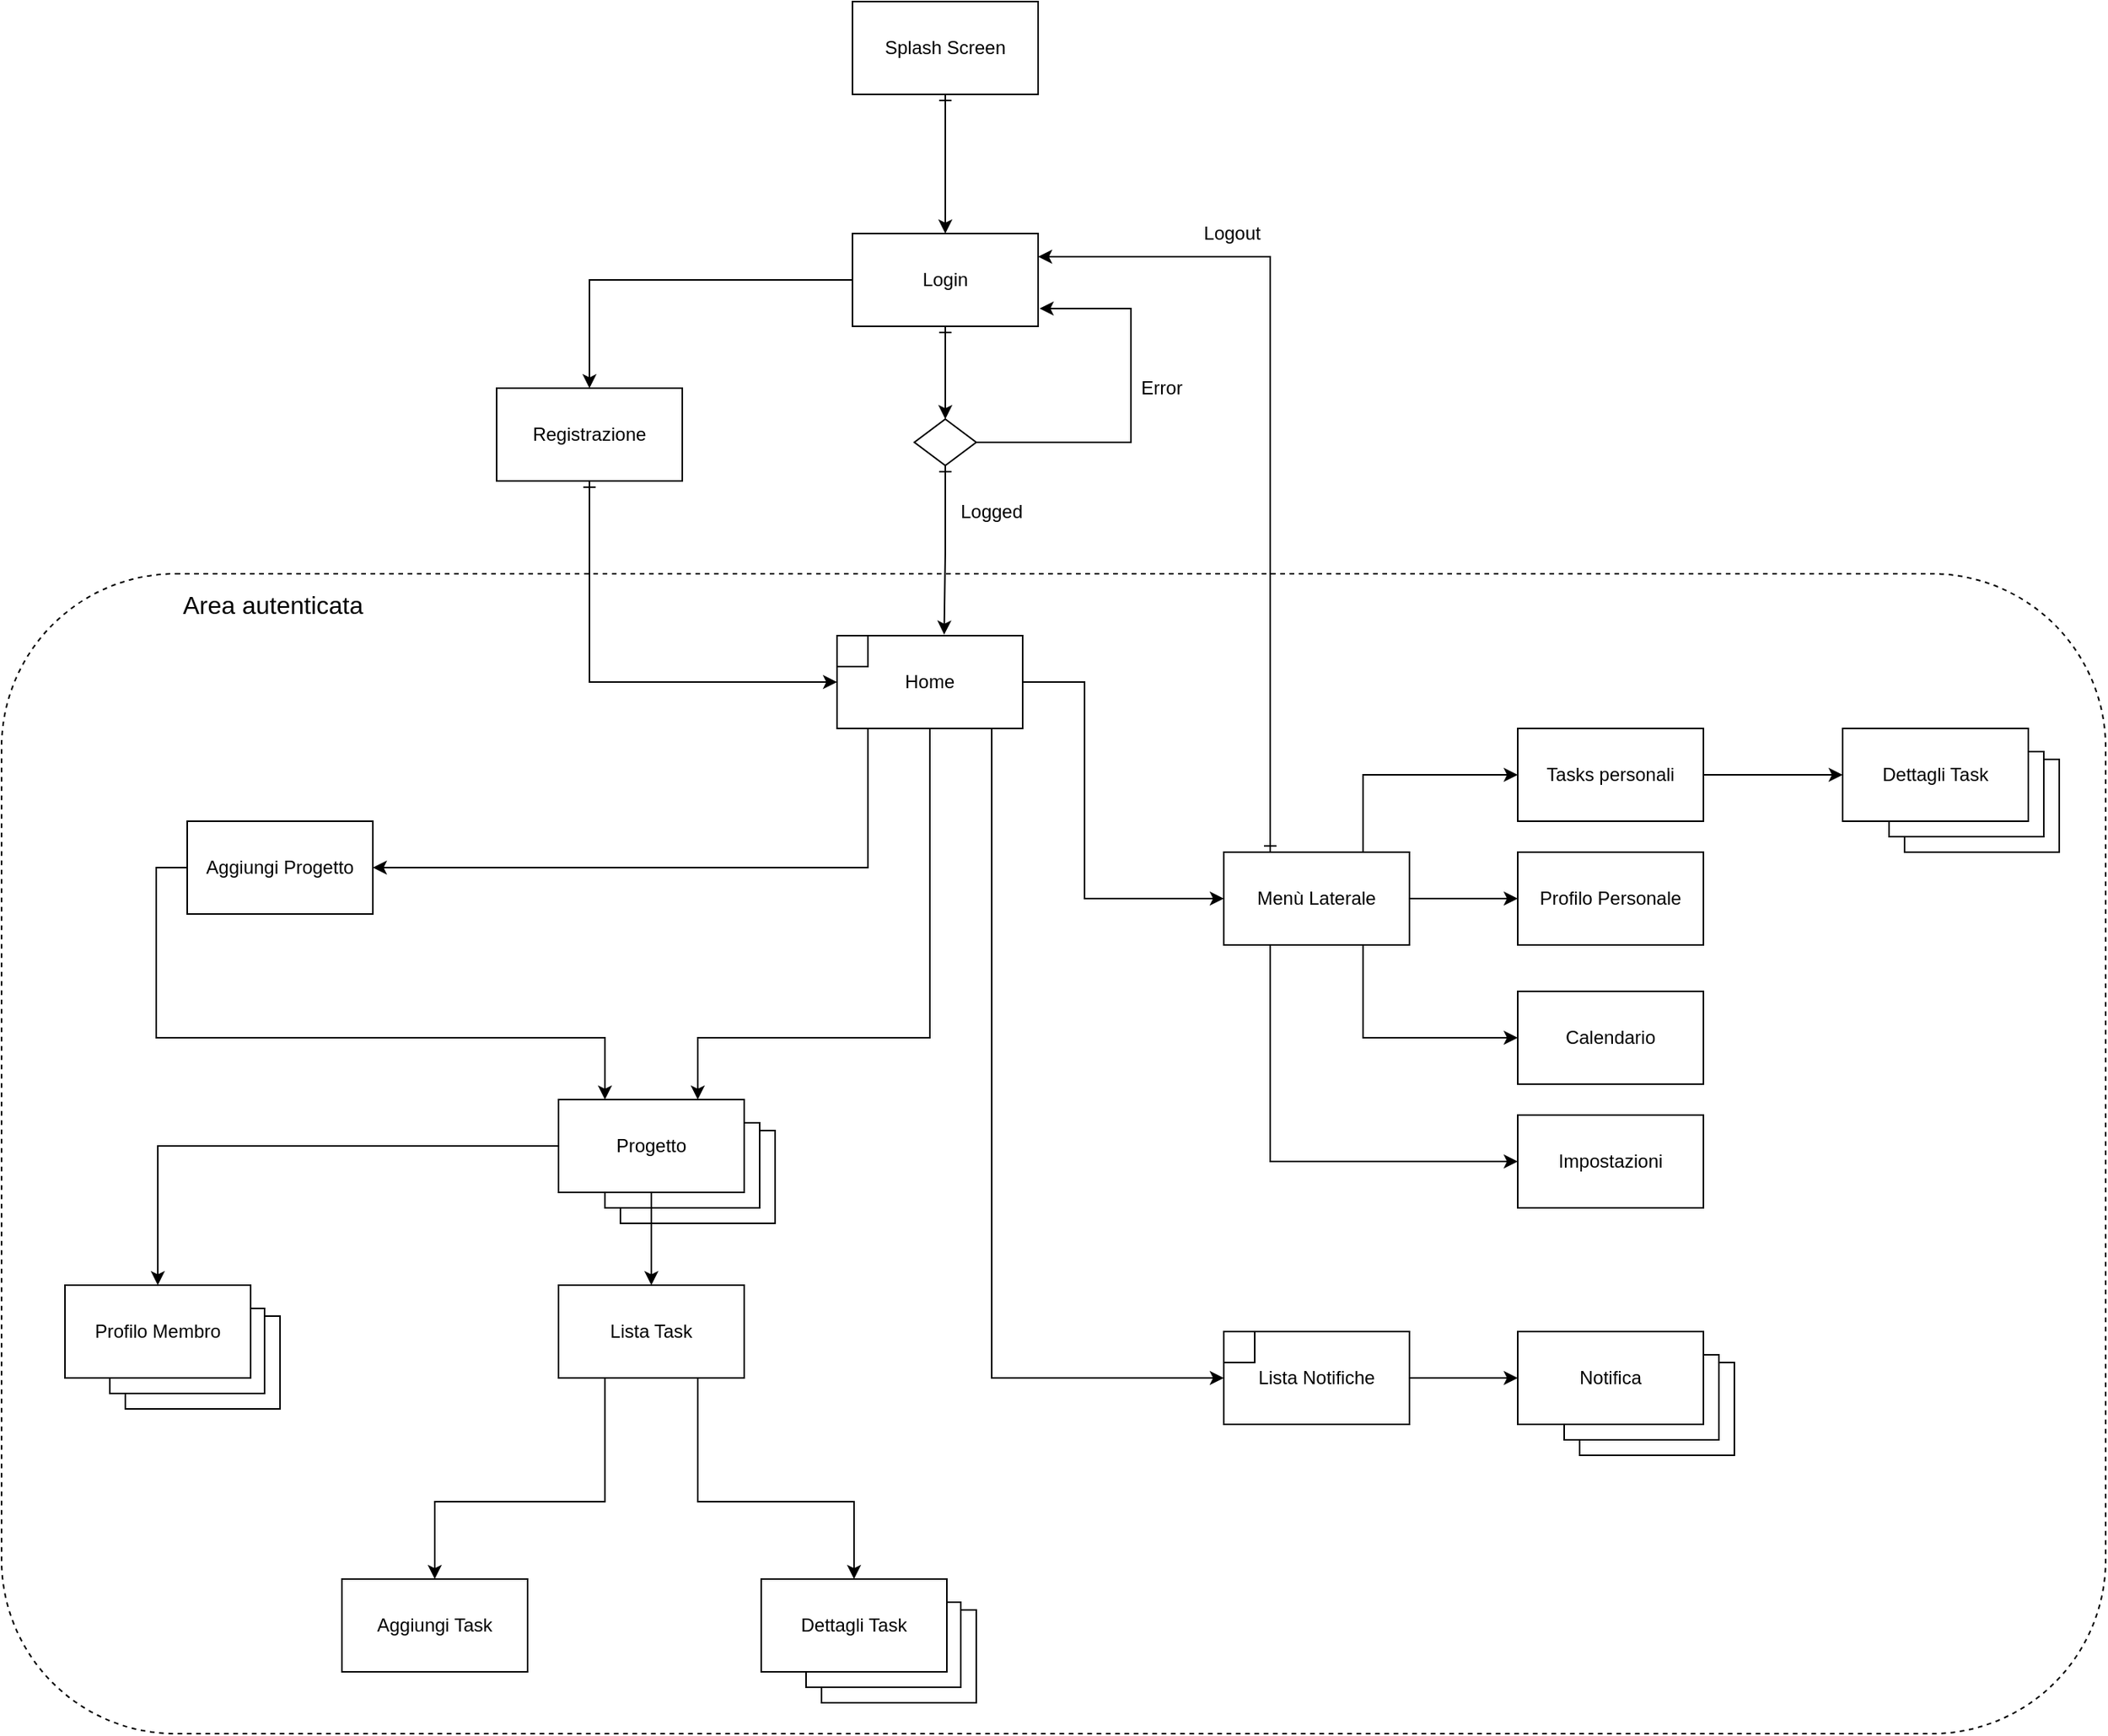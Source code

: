 <mxfile version="14.5.1" type="device"><diagram id="xSrrvhFJY5VeixmA2x_r" name="Page-1"><mxGraphModel dx="1024" dy="1761" grid="1" gridSize="10" guides="1" tooltips="1" connect="1" arrows="1" fold="1" page="1" pageScale="1" pageWidth="827" pageHeight="1169" math="0" shadow="0"><root><mxCell id="0"/><mxCell id="1" parent="0"/><mxCell id="82nMsccOjUNbbCQ4d1yx-11" style="edgeStyle=orthogonalEdgeStyle;rounded=0;orthogonalLoop=1;jettySize=auto;html=1;entryX=0.5;entryY=0;entryDx=0;entryDy=0;startArrow=ERone;startFill=0;" parent="1" source="d37KyNYrokL4mkIn46Ug-1" target="82nMsccOjUNbbCQ4d1yx-10" edge="1"><mxGeometry relative="1" as="geometry"/></mxCell><mxCell id="d37KyNYrokL4mkIn46Ug-1" value="Splash Screen" style="rounded=0;whiteSpace=wrap;html=1;" parent="1" vertex="1"><mxGeometry x="570" y="-350" width="120" height="60" as="geometry"/></mxCell><mxCell id="d37KyNYrokL4mkIn46Ug-8" value="Error" style="text;html=1;strokeColor=none;fillColor=none;align=center;verticalAlign=middle;whiteSpace=wrap;rounded=0;" parent="1" vertex="1"><mxGeometry x="750" y="-110" width="40" height="20" as="geometry"/></mxCell><mxCell id="d37KyNYrokL4mkIn46Ug-9" value="Logged" style="text;html=1;strokeColor=none;fillColor=none;align=center;verticalAlign=middle;whiteSpace=wrap;rounded=0;" parent="1" vertex="1"><mxGeometry x="640" y="-30" width="40" height="20" as="geometry"/></mxCell><mxCell id="d37KyNYrokL4mkIn46Ug-14" style="edgeStyle=orthogonalEdgeStyle;rounded=0;orthogonalLoop=1;jettySize=auto;html=1;entryX=0;entryY=0.5;entryDx=0;entryDy=0;startArrow=none;startFill=0;exitX=1;exitY=0.5;exitDx=0;exitDy=0;" parent="1" source="d37KyNYrokL4mkIn46Ug-10" target="d37KyNYrokL4mkIn46Ug-13" edge="1"><mxGeometry relative="1" as="geometry"><Array as="points"><mxPoint x="720" y="90"/><mxPoint x="720" y="230"/></Array></mxGeometry></mxCell><mxCell id="d37KyNYrokL4mkIn46Ug-15" style="edgeStyle=orthogonalEdgeStyle;rounded=0;orthogonalLoop=1;jettySize=auto;html=1;exitX=0.25;exitY=1;exitDx=0;exitDy=0;startArrow=none;startFill=0;entryX=0;entryY=0.5;entryDx=0;entryDy=0;" parent="1" source="d37KyNYrokL4mkIn46Ug-10" target="d37KyNYrokL4mkIn46Ug-16" edge="1"><mxGeometry relative="1" as="geometry"><mxPoint x="590" y="330" as="targetPoint"/><Array as="points"><mxPoint x="660" y="120"/><mxPoint x="660" y="540"/></Array></mxGeometry></mxCell><mxCell id="d37KyNYrokL4mkIn46Ug-44" style="edgeStyle=orthogonalEdgeStyle;rounded=0;orthogonalLoop=1;jettySize=auto;html=1;exitX=0.25;exitY=1;exitDx=0;exitDy=0;startArrow=none;startFill=0;entryX=0.75;entryY=0;entryDx=0;entryDy=0;" parent="1" source="d37KyNYrokL4mkIn46Ug-10" target="d37KyNYrokL4mkIn46Ug-51" edge="1"><mxGeometry relative="1" as="geometry"><mxPoint x="440" y="240" as="targetPoint"/><Array as="points"><mxPoint x="620" y="120"/><mxPoint x="620" y="320"/><mxPoint x="470" y="320"/></Array></mxGeometry></mxCell><mxCell id="eZlSXQHVoUzHu3JJPmLp-2" style="edgeStyle=orthogonalEdgeStyle;rounded=0;orthogonalLoop=1;jettySize=auto;html=1;exitX=0.25;exitY=1;exitDx=0;exitDy=0;entryX=1;entryY=0.5;entryDx=0;entryDy=0;" parent="1" source="d37KyNYrokL4mkIn46Ug-10" target="d37KyNYrokL4mkIn46Ug-61" edge="1"><mxGeometry relative="1" as="geometry"><Array as="points"><mxPoint x="580" y="120"/><mxPoint x="580" y="210"/></Array></mxGeometry></mxCell><mxCell id="d37KyNYrokL4mkIn46Ug-10" value="Home" style="rounded=0;whiteSpace=wrap;html=1;" parent="1" vertex="1"><mxGeometry x="560" y="60" width="120" height="60" as="geometry"/></mxCell><mxCell id="d37KyNYrokL4mkIn46Ug-11" value="" style="rounded=0;whiteSpace=wrap;html=1;" parent="1" vertex="1"><mxGeometry x="560" y="60" width="20" height="20" as="geometry"/></mxCell><mxCell id="d37KyNYrokL4mkIn46Ug-27" style="edgeStyle=orthogonalEdgeStyle;rounded=0;orthogonalLoop=1;jettySize=auto;html=1;exitX=1;exitY=0.5;exitDx=0;exitDy=0;startArrow=none;startFill=0;" parent="1" source="d37KyNYrokL4mkIn46Ug-13" edge="1"><mxGeometry relative="1" as="geometry"><mxPoint x="1000" y="230" as="targetPoint"/></mxGeometry></mxCell><mxCell id="d37KyNYrokL4mkIn46Ug-29" style="edgeStyle=orthogonalEdgeStyle;rounded=0;orthogonalLoop=1;jettySize=auto;html=1;exitX=0.75;exitY=0;exitDx=0;exitDy=0;startArrow=none;startFill=0;entryX=0;entryY=0.5;entryDx=0;entryDy=0;" parent="1" source="d37KyNYrokL4mkIn46Ug-13" target="d37KyNYrokL4mkIn46Ug-30" edge="1"><mxGeometry relative="1" as="geometry"><mxPoint x="1010" y="140" as="targetPoint"/></mxGeometry></mxCell><mxCell id="d37KyNYrokL4mkIn46Ug-40" style="edgeStyle=orthogonalEdgeStyle;rounded=0;orthogonalLoop=1;jettySize=auto;html=1;exitX=0.5;exitY=1;exitDx=0;exitDy=0;startArrow=none;startFill=0;" parent="1" source="d37KyNYrokL4mkIn46Ug-13" target="d37KyNYrokL4mkIn46Ug-39" edge="1"><mxGeometry relative="1" as="geometry"><Array as="points"><mxPoint x="900" y="260"/><mxPoint x="900" y="320"/></Array></mxGeometry></mxCell><mxCell id="d37KyNYrokL4mkIn46Ug-13" value="Menù Laterale" style="rounded=0;whiteSpace=wrap;html=1;" parent="1" vertex="1"><mxGeometry x="810" y="200" width="120" height="60" as="geometry"/></mxCell><mxCell id="d37KyNYrokL4mkIn46Ug-25" style="edgeStyle=orthogonalEdgeStyle;rounded=0;orthogonalLoop=1;jettySize=auto;html=1;exitX=1;exitY=0.5;exitDx=0;exitDy=0;entryX=0;entryY=0.5;entryDx=0;entryDy=0;startArrow=none;startFill=0;" parent="1" source="d37KyNYrokL4mkIn46Ug-16" target="d37KyNYrokL4mkIn46Ug-22" edge="1"><mxGeometry relative="1" as="geometry"/></mxCell><mxCell id="d37KyNYrokL4mkIn46Ug-16" value="Lista Notifiche" style="rounded=0;whiteSpace=wrap;html=1;" parent="1" vertex="1"><mxGeometry x="810" y="510" width="120" height="60" as="geometry"/></mxCell><mxCell id="d37KyNYrokL4mkIn46Ug-18" value="" style="group" parent="1" vertex="1" connectable="0"><mxGeometry x="1000" y="510" width="140" height="80" as="geometry"/></mxCell><mxCell id="d37KyNYrokL4mkIn46Ug-19" value="" style="group" parent="d37KyNYrokL4mkIn46Ug-18" vertex="1" connectable="0"><mxGeometry width="140" height="80" as="geometry"/></mxCell><mxCell id="d37KyNYrokL4mkIn46Ug-20" value="" style="endArrow=none;html=1;rounded=0;" parent="d37KyNYrokL4mkIn46Ug-19" edge="1"><mxGeometry width="50" height="50" relative="1" as="geometry"><mxPoint x="40" y="70" as="sourcePoint"/><mxPoint x="130" y="20" as="targetPoint"/><Array as="points"><mxPoint x="40" y="80"/><mxPoint x="140" y="80"/><mxPoint x="140" y="20"/></Array></mxGeometry></mxCell><mxCell id="d37KyNYrokL4mkIn46Ug-21" value="" style="group" parent="d37KyNYrokL4mkIn46Ug-19" vertex="1" connectable="0"><mxGeometry width="120" height="60" as="geometry"/></mxCell><mxCell id="d37KyNYrokL4mkIn46Ug-22" value="Notifica" style="rounded=0;whiteSpace=wrap;html=1;" parent="d37KyNYrokL4mkIn46Ug-21" vertex="1"><mxGeometry width="120" height="60" as="geometry"/></mxCell><mxCell id="d37KyNYrokL4mkIn46Ug-24" style="edgeStyle=orthogonalEdgeStyle;rounded=0;orthogonalLoop=1;jettySize=auto;html=1;exitX=1;exitY=0.25;exitDx=0;exitDy=0;entryX=0.25;entryY=1;entryDx=0;entryDy=0;endArrow=none;endFill=0;" parent="d37KyNYrokL4mkIn46Ug-21" source="d37KyNYrokL4mkIn46Ug-22" target="d37KyNYrokL4mkIn46Ug-22" edge="1"><mxGeometry relative="1" as="geometry"><Array as="points"><mxPoint x="130" y="15"/><mxPoint x="130" y="70"/><mxPoint x="30" y="70"/></Array></mxGeometry></mxCell><mxCell id="d37KyNYrokL4mkIn46Ug-28" value="Profilo Personale" style="rounded=0;whiteSpace=wrap;html=1;" parent="1" vertex="1"><mxGeometry x="1000" y="200" width="120" height="60" as="geometry"/></mxCell><mxCell id="d37KyNYrokL4mkIn46Ug-37" style="edgeStyle=orthogonalEdgeStyle;rounded=0;orthogonalLoop=1;jettySize=auto;html=1;entryX=0;entryY=0.5;entryDx=0;entryDy=0;startArrow=none;startFill=0;" parent="1" source="d37KyNYrokL4mkIn46Ug-30" target="d37KyNYrokL4mkIn46Ug-35" edge="1"><mxGeometry relative="1" as="geometry"/></mxCell><mxCell id="d37KyNYrokL4mkIn46Ug-30" value="Tasks personali" style="rounded=0;whiteSpace=wrap;html=1;" parent="1" vertex="1"><mxGeometry x="1000" y="120" width="120" height="60" as="geometry"/></mxCell><mxCell id="d37KyNYrokL4mkIn46Ug-31" value="" style="group" parent="1" vertex="1" connectable="0"><mxGeometry x="1210" y="120" width="140" height="80" as="geometry"/></mxCell><mxCell id="d37KyNYrokL4mkIn46Ug-32" value="" style="group" parent="d37KyNYrokL4mkIn46Ug-31" vertex="1" connectable="0"><mxGeometry width="140" height="80" as="geometry"/></mxCell><mxCell id="d37KyNYrokL4mkIn46Ug-33" value="" style="endArrow=none;html=1;rounded=0;" parent="d37KyNYrokL4mkIn46Ug-32" edge="1"><mxGeometry width="50" height="50" relative="1" as="geometry"><mxPoint x="40" y="70" as="sourcePoint"/><mxPoint x="130" y="20" as="targetPoint"/><Array as="points"><mxPoint x="40" y="80"/><mxPoint x="140" y="80"/><mxPoint x="140" y="20"/></Array></mxGeometry></mxCell><mxCell id="d37KyNYrokL4mkIn46Ug-34" value="" style="group" parent="d37KyNYrokL4mkIn46Ug-32" vertex="1" connectable="0"><mxGeometry width="120" height="60" as="geometry"/></mxCell><mxCell id="d37KyNYrokL4mkIn46Ug-35" value="Dettagli Task" style="rounded=0;whiteSpace=wrap;html=1;" parent="d37KyNYrokL4mkIn46Ug-34" vertex="1"><mxGeometry width="120" height="60" as="geometry"/></mxCell><mxCell id="d37KyNYrokL4mkIn46Ug-36" style="edgeStyle=orthogonalEdgeStyle;rounded=0;orthogonalLoop=1;jettySize=auto;html=1;exitX=1;exitY=0.25;exitDx=0;exitDy=0;entryX=0.25;entryY=1;entryDx=0;entryDy=0;endArrow=none;endFill=0;" parent="d37KyNYrokL4mkIn46Ug-34" source="d37KyNYrokL4mkIn46Ug-35" target="d37KyNYrokL4mkIn46Ug-35" edge="1"><mxGeometry relative="1" as="geometry"><Array as="points"><mxPoint x="130" y="15"/><mxPoint x="130" y="70"/><mxPoint x="30" y="70"/></Array></mxGeometry></mxCell><mxCell id="82nMsccOjUNbbCQ4d1yx-4" style="edgeStyle=orthogonalEdgeStyle;rounded=0;orthogonalLoop=1;jettySize=auto;html=1;exitX=0.25;exitY=0;exitDx=0;exitDy=0;startArrow=ERone;startFill=0;entryX=1;entryY=0.25;entryDx=0;entryDy=0;" parent="1" source="d37KyNYrokL4mkIn46Ug-13" target="82nMsccOjUNbbCQ4d1yx-10" edge="1"><mxGeometry relative="1" as="geometry"><mxPoint x="1450.0" y="320.714" as="targetPoint"/><Array as="points"><mxPoint x="840" y="-185"/></Array></mxGeometry></mxCell><mxCell id="d37KyNYrokL4mkIn46Ug-39" value="Calendario" style="rounded=0;whiteSpace=wrap;html=1;" parent="1" vertex="1"><mxGeometry x="1000" y="290" width="120" height="60" as="geometry"/></mxCell><mxCell id="d37KyNYrokL4mkIn46Ug-47" value="" style="group" parent="1" vertex="1" connectable="0"><mxGeometry x="380" y="360" width="140" height="80" as="geometry"/></mxCell><mxCell id="d37KyNYrokL4mkIn46Ug-48" value="" style="group" parent="d37KyNYrokL4mkIn46Ug-47" vertex="1" connectable="0"><mxGeometry width="140" height="80" as="geometry"/></mxCell><mxCell id="d37KyNYrokL4mkIn46Ug-49" value="" style="endArrow=none;html=1;rounded=0;" parent="d37KyNYrokL4mkIn46Ug-48" edge="1"><mxGeometry width="50" height="50" relative="1" as="geometry"><mxPoint x="40" y="70" as="sourcePoint"/><mxPoint x="130" y="20" as="targetPoint"/><Array as="points"><mxPoint x="40" y="80"/><mxPoint x="140" y="80"/><mxPoint x="140" y="20"/></Array></mxGeometry></mxCell><mxCell id="d37KyNYrokL4mkIn46Ug-50" value="" style="group" parent="d37KyNYrokL4mkIn46Ug-48" vertex="1" connectable="0"><mxGeometry width="120" height="60" as="geometry"/></mxCell><mxCell id="d37KyNYrokL4mkIn46Ug-51" value="Progetto" style="rounded=0;whiteSpace=wrap;html=1;" parent="d37KyNYrokL4mkIn46Ug-50" vertex="1"><mxGeometry width="120" height="60" as="geometry"/></mxCell><mxCell id="d37KyNYrokL4mkIn46Ug-52" style="edgeStyle=orthogonalEdgeStyle;rounded=0;orthogonalLoop=1;jettySize=auto;html=1;exitX=1;exitY=0.25;exitDx=0;exitDy=0;entryX=0.25;entryY=1;entryDx=0;entryDy=0;endArrow=none;endFill=0;" parent="d37KyNYrokL4mkIn46Ug-50" source="d37KyNYrokL4mkIn46Ug-51" target="d37KyNYrokL4mkIn46Ug-51" edge="1"><mxGeometry relative="1" as="geometry"><Array as="points"><mxPoint x="130" y="15"/><mxPoint x="130" y="70"/><mxPoint x="30" y="70"/></Array></mxGeometry></mxCell><mxCell id="d37KyNYrokL4mkIn46Ug-54" style="edgeStyle=orthogonalEdgeStyle;rounded=0;orthogonalLoop=1;jettySize=auto;html=1;startArrow=none;startFill=0;exitX=0.5;exitY=1;exitDx=0;exitDy=0;entryX=0.5;entryY=0;entryDx=0;entryDy=0;" parent="1" source="d37KyNYrokL4mkIn46Ug-51" target="d37KyNYrokL4mkIn46Ug-55" edge="1"><mxGeometry relative="1" as="geometry"><mxPoint x="440" y="510" as="targetPoint"/><mxPoint x="440" y="440" as="sourcePoint"/><Array as="points"/></mxGeometry></mxCell><mxCell id="d37KyNYrokL4mkIn46Ug-62" style="edgeStyle=orthogonalEdgeStyle;rounded=0;orthogonalLoop=1;jettySize=auto;html=1;exitX=0.5;exitY=1;exitDx=0;exitDy=0;startArrow=none;startFill=0;entryX=0.5;entryY=0;entryDx=0;entryDy=0;" parent="1" source="d37KyNYrokL4mkIn46Ug-55" target="d37KyNYrokL4mkIn46Ug-63" edge="1"><mxGeometry relative="1" as="geometry"><mxPoint x="370" y="630" as="targetPoint"/><Array as="points"><mxPoint x="410" y="540"/><mxPoint x="410" y="620"/><mxPoint x="300" y="620"/></Array></mxGeometry></mxCell><mxCell id="d37KyNYrokL4mkIn46Ug-80" style="edgeStyle=orthogonalEdgeStyle;rounded=0;orthogonalLoop=1;jettySize=auto;html=1;exitX=0.75;exitY=1;exitDx=0;exitDy=0;startArrow=none;startFill=0;entryX=0.5;entryY=0;entryDx=0;entryDy=0;" parent="1" source="d37KyNYrokL4mkIn46Ug-55" target="d37KyNYrokL4mkIn46Ug-85" edge="1"><mxGeometry relative="1" as="geometry"><mxPoint x="470" y="700" as="targetPoint"/><Array as="points"><mxPoint x="470" y="620"/><mxPoint x="571" y="620"/></Array></mxGeometry></mxCell><mxCell id="d37KyNYrokL4mkIn46Ug-55" value="Lista Task" style="rounded=0;whiteSpace=wrap;html=1;" parent="1" vertex="1"><mxGeometry x="380" y="480" width="120" height="60" as="geometry"/></mxCell><mxCell id="2Pk8AO8Ar-rmJFfrqhaY-9" style="edgeStyle=orthogonalEdgeStyle;rounded=0;orthogonalLoop=1;jettySize=auto;html=1;exitX=0;exitY=0.5;exitDx=0;exitDy=0;entryX=0.25;entryY=0;entryDx=0;entryDy=0;" parent="1" source="d37KyNYrokL4mkIn46Ug-61" target="d37KyNYrokL4mkIn46Ug-51" edge="1"><mxGeometry relative="1" as="geometry"><Array as="points"><mxPoint x="120" y="210"/><mxPoint x="120" y="320"/><mxPoint x="410" y="320"/></Array></mxGeometry></mxCell><mxCell id="d37KyNYrokL4mkIn46Ug-61" value="Aggiungi Progetto" style="rounded=0;whiteSpace=wrap;html=1;" parent="1" vertex="1"><mxGeometry x="140" y="180" width="120" height="60" as="geometry"/></mxCell><mxCell id="d37KyNYrokL4mkIn46Ug-63" value="Aggiungi Task" style="rounded=0;whiteSpace=wrap;html=1;" parent="1" vertex="1"><mxGeometry x="240" y="670" width="120" height="60" as="geometry"/></mxCell><mxCell id="d37KyNYrokL4mkIn46Ug-66" style="edgeStyle=orthogonalEdgeStyle;rounded=0;orthogonalLoop=1;jettySize=auto;html=1;exitX=0;exitY=0.5;exitDx=0;exitDy=0;startArrow=none;startFill=0;entryX=0.5;entryY=0;entryDx=0;entryDy=0;" parent="1" source="d37KyNYrokL4mkIn46Ug-51" target="2Pk8AO8Ar-rmJFfrqhaY-7" edge="1"><mxGeometry relative="1" as="geometry"><mxPoint x="90.294" y="530" as="targetPoint"/><mxPoint x="90" y="470" as="sourcePoint"/></mxGeometry></mxCell><mxCell id="d37KyNYrokL4mkIn46Ug-81" value="" style="group" parent="1" vertex="1" connectable="0"><mxGeometry x="510" y="670" width="140" height="80" as="geometry"/></mxCell><mxCell id="d37KyNYrokL4mkIn46Ug-82" value="" style="group" parent="d37KyNYrokL4mkIn46Ug-81" vertex="1" connectable="0"><mxGeometry width="140" height="80" as="geometry"/></mxCell><mxCell id="d37KyNYrokL4mkIn46Ug-83" value="" style="endArrow=none;html=1;rounded=0;" parent="d37KyNYrokL4mkIn46Ug-82" edge="1"><mxGeometry width="50" height="50" relative="1" as="geometry"><mxPoint x="40" y="70" as="sourcePoint"/><mxPoint x="130" y="20" as="targetPoint"/><Array as="points"><mxPoint x="40" y="80"/><mxPoint x="140" y="80"/><mxPoint x="140" y="20"/></Array></mxGeometry></mxCell><mxCell id="d37KyNYrokL4mkIn46Ug-84" value="" style="group" parent="d37KyNYrokL4mkIn46Ug-82" vertex="1" connectable="0"><mxGeometry width="120" height="60" as="geometry"/></mxCell><mxCell id="d37KyNYrokL4mkIn46Ug-85" value="Dettagli Task" style="rounded=0;whiteSpace=wrap;html=1;" parent="d37KyNYrokL4mkIn46Ug-84" vertex="1"><mxGeometry x="1" width="120" height="60" as="geometry"/></mxCell><mxCell id="d37KyNYrokL4mkIn46Ug-86" style="edgeStyle=orthogonalEdgeStyle;rounded=0;orthogonalLoop=1;jettySize=auto;html=1;exitX=1;exitY=0.25;exitDx=0;exitDy=0;entryX=0.25;entryY=1;entryDx=0;entryDy=0;endArrow=none;endFill=0;" parent="d37KyNYrokL4mkIn46Ug-84" source="d37KyNYrokL4mkIn46Ug-85" target="d37KyNYrokL4mkIn46Ug-85" edge="1"><mxGeometry relative="1" as="geometry"><Array as="points"><mxPoint x="130" y="15"/><mxPoint x="130" y="70"/><mxPoint x="30" y="70"/></Array></mxGeometry></mxCell><mxCell id="d37KyNYrokL4mkIn46Ug-92" value="" style="whiteSpace=wrap;html=1;aspect=fixed;" parent="1" vertex="1"><mxGeometry x="810" y="510" width="20" height="20" as="geometry"/></mxCell><mxCell id="b0t05d7EzDKwtubNoX8t-1" style="edgeStyle=orthogonalEdgeStyle;rounded=0;orthogonalLoop=1;jettySize=auto;html=1;exitX=0.25;exitY=1;exitDx=0;exitDy=0;entryX=0;entryY=0.5;entryDx=0;entryDy=0;" parent="1" source="d37KyNYrokL4mkIn46Ug-13" target="b0t05d7EzDKwtubNoX8t-2" edge="1"><mxGeometry relative="1" as="geometry"><mxPoint x="850" y="560" as="targetPoint"/><Array as="points"><mxPoint x="840" y="400"/><mxPoint x="1000" y="400"/></Array></mxGeometry></mxCell><mxCell id="b0t05d7EzDKwtubNoX8t-2" value="Impostazioni" style="rounded=0;whiteSpace=wrap;html=1;" parent="1" vertex="1"><mxGeometry x="1000" y="370" width="120" height="60" as="geometry"/></mxCell><mxCell id="yrCnhq1r11iNTuz6NeHs-1" value="Logout" style="text;html=1;align=center;verticalAlign=middle;resizable=0;points=[];autosize=1;" parent="1" vertex="1"><mxGeometry x="790" y="-210" width="50" height="20" as="geometry"/></mxCell><mxCell id="82nMsccOjUNbbCQ4d1yx-15" style="edgeStyle=orthogonalEdgeStyle;rounded=0;orthogonalLoop=1;jettySize=auto;html=1;exitX=0.5;exitY=1;exitDx=0;exitDy=0;entryX=0.5;entryY=0;entryDx=0;entryDy=0;startArrow=ERone;startFill=0;" parent="1" source="82nMsccOjUNbbCQ4d1yx-10" target="82nMsccOjUNbbCQ4d1yx-14" edge="1"><mxGeometry relative="1" as="geometry"/></mxCell><mxCell id="82nMsccOjUNbbCQ4d1yx-21" style="edgeStyle=orthogonalEdgeStyle;rounded=0;orthogonalLoop=1;jettySize=auto;html=1;exitX=0;exitY=0.5;exitDx=0;exitDy=0;entryX=0.5;entryY=0;entryDx=0;entryDy=0;startArrow=none;startFill=0;" parent="1" source="82nMsccOjUNbbCQ4d1yx-10" target="82nMsccOjUNbbCQ4d1yx-20" edge="1"><mxGeometry relative="1" as="geometry"/></mxCell><mxCell id="82nMsccOjUNbbCQ4d1yx-10" value="Login" style="rounded=0;whiteSpace=wrap;html=1;" parent="1" vertex="1"><mxGeometry x="570" y="-200" width="120" height="60" as="geometry"/></mxCell><mxCell id="82nMsccOjUNbbCQ4d1yx-16" style="edgeStyle=orthogonalEdgeStyle;rounded=0;orthogonalLoop=1;jettySize=auto;html=1;exitX=0.5;exitY=1;exitDx=0;exitDy=0;entryX=0.577;entryY=-0.011;entryDx=0;entryDy=0;entryPerimeter=0;startArrow=ERone;startFill=0;" parent="1" source="82nMsccOjUNbbCQ4d1yx-14" target="d37KyNYrokL4mkIn46Ug-10" edge="1"><mxGeometry relative="1" as="geometry"/></mxCell><mxCell id="82nMsccOjUNbbCQ4d1yx-18" style="edgeStyle=orthogonalEdgeStyle;rounded=0;orthogonalLoop=1;jettySize=auto;html=1;exitX=1;exitY=0.5;exitDx=0;exitDy=0;entryX=1.008;entryY=0.808;entryDx=0;entryDy=0;startArrow=none;startFill=0;entryPerimeter=0;" parent="1" source="82nMsccOjUNbbCQ4d1yx-14" target="82nMsccOjUNbbCQ4d1yx-10" edge="1"><mxGeometry relative="1" as="geometry"><Array as="points"><mxPoint x="750" y="-65"/><mxPoint x="750" y="-152"/></Array></mxGeometry></mxCell><mxCell id="82nMsccOjUNbbCQ4d1yx-14" value="" style="rhombus;whiteSpace=wrap;html=1;" parent="1" vertex="1"><mxGeometry x="610" y="-80" width="40" height="30" as="geometry"/></mxCell><mxCell id="82nMsccOjUNbbCQ4d1yx-22" style="edgeStyle=orthogonalEdgeStyle;rounded=0;orthogonalLoop=1;jettySize=auto;html=1;exitX=0.5;exitY=1;exitDx=0;exitDy=0;entryX=0;entryY=0.5;entryDx=0;entryDy=0;startArrow=ERone;startFill=0;" parent="1" source="82nMsccOjUNbbCQ4d1yx-20" target="d37KyNYrokL4mkIn46Ug-10" edge="1"><mxGeometry relative="1" as="geometry"/></mxCell><mxCell id="82nMsccOjUNbbCQ4d1yx-20" value="Registrazione" style="rounded=0;whiteSpace=wrap;html=1;" parent="1" vertex="1"><mxGeometry x="340" y="-100" width="120" height="60" as="geometry"/></mxCell><mxCell id="82nMsccOjUNbbCQ4d1yx-24" value="" style="rounded=1;whiteSpace=wrap;html=1;fillColor=none;dashed=1;" parent="1" vertex="1"><mxGeometry x="20" y="20" width="1360" height="750" as="geometry"/></mxCell><mxCell id="82nMsccOjUNbbCQ4d1yx-26" value="&lt;font style=&quot;font-size: 16px&quot;&gt;Area autenticata&lt;/font&gt;" style="text;html=1;align=center;verticalAlign=middle;resizable=0;points=[];autosize=1;" parent="1" vertex="1"><mxGeometry x="130" y="30" width="130" height="20" as="geometry"/></mxCell><mxCell id="2Pk8AO8Ar-rmJFfrqhaY-3" value="" style="group" parent="1" vertex="1" connectable="0"><mxGeometry x="60" y="480" width="140" height="80" as="geometry"/></mxCell><mxCell id="2Pk8AO8Ar-rmJFfrqhaY-4" value="" style="group" parent="2Pk8AO8Ar-rmJFfrqhaY-3" vertex="1" connectable="0"><mxGeometry width="140" height="80" as="geometry"/></mxCell><mxCell id="2Pk8AO8Ar-rmJFfrqhaY-5" value="" style="endArrow=none;html=1;rounded=0;" parent="2Pk8AO8Ar-rmJFfrqhaY-4" edge="1"><mxGeometry width="50" height="50" relative="1" as="geometry"><mxPoint x="40" y="70" as="sourcePoint"/><mxPoint x="130" y="20" as="targetPoint"/><Array as="points"><mxPoint x="40" y="80"/><mxPoint x="140" y="80"/><mxPoint x="140" y="20"/></Array></mxGeometry></mxCell><mxCell id="2Pk8AO8Ar-rmJFfrqhaY-6" value="" style="group" parent="2Pk8AO8Ar-rmJFfrqhaY-4" vertex="1" connectable="0"><mxGeometry width="120" height="60" as="geometry"/></mxCell><mxCell id="2Pk8AO8Ar-rmJFfrqhaY-7" value="Profilo Membro" style="rounded=0;whiteSpace=wrap;html=1;" parent="2Pk8AO8Ar-rmJFfrqhaY-6" vertex="1"><mxGeometry x="1" width="120" height="60" as="geometry"/></mxCell><mxCell id="2Pk8AO8Ar-rmJFfrqhaY-8" style="edgeStyle=orthogonalEdgeStyle;rounded=0;orthogonalLoop=1;jettySize=auto;html=1;exitX=1;exitY=0.25;exitDx=0;exitDy=0;entryX=0.25;entryY=1;entryDx=0;entryDy=0;endArrow=none;endFill=0;" parent="2Pk8AO8Ar-rmJFfrqhaY-6" source="2Pk8AO8Ar-rmJFfrqhaY-7" target="2Pk8AO8Ar-rmJFfrqhaY-7" edge="1"><mxGeometry relative="1" as="geometry"><Array as="points"><mxPoint x="130" y="15"/><mxPoint x="130" y="70"/><mxPoint x="30" y="70"/></Array></mxGeometry></mxCell></root></mxGraphModel></diagram></mxfile>